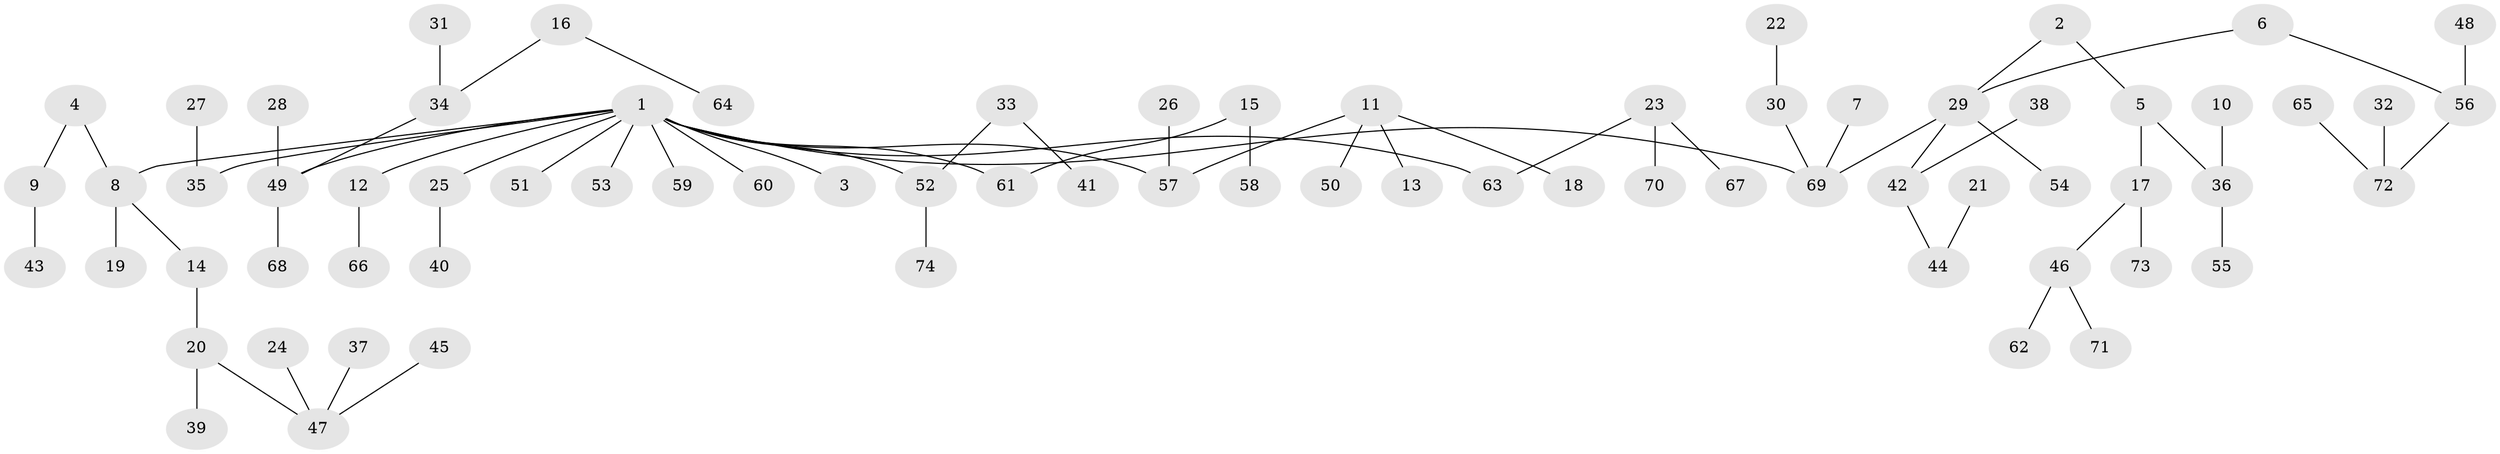 // original degree distribution, {7: 0.006756756756756757, 3: 0.12162162162162163, 9: 0.006756756756756757, 6: 0.013513513513513514, 2: 0.2702702702702703, 4: 0.06756756756756757, 5: 0.02702702702702703, 1: 0.4864864864864865}
// Generated by graph-tools (version 1.1) at 2025/26/03/09/25 03:26:33]
// undirected, 74 vertices, 73 edges
graph export_dot {
graph [start="1"]
  node [color=gray90,style=filled];
  1;
  2;
  3;
  4;
  5;
  6;
  7;
  8;
  9;
  10;
  11;
  12;
  13;
  14;
  15;
  16;
  17;
  18;
  19;
  20;
  21;
  22;
  23;
  24;
  25;
  26;
  27;
  28;
  29;
  30;
  31;
  32;
  33;
  34;
  35;
  36;
  37;
  38;
  39;
  40;
  41;
  42;
  43;
  44;
  45;
  46;
  47;
  48;
  49;
  50;
  51;
  52;
  53;
  54;
  55;
  56;
  57;
  58;
  59;
  60;
  61;
  62;
  63;
  64;
  65;
  66;
  67;
  68;
  69;
  70;
  71;
  72;
  73;
  74;
  1 -- 3 [weight=1.0];
  1 -- 8 [weight=1.0];
  1 -- 12 [weight=1.0];
  1 -- 25 [weight=1.0];
  1 -- 35 [weight=1.0];
  1 -- 49 [weight=1.0];
  1 -- 51 [weight=1.0];
  1 -- 52 [weight=1.0];
  1 -- 53 [weight=1.0];
  1 -- 57 [weight=1.0];
  1 -- 59 [weight=1.0];
  1 -- 60 [weight=1.0];
  1 -- 61 [weight=1.0];
  1 -- 63 [weight=1.0];
  1 -- 69 [weight=1.0];
  2 -- 5 [weight=1.0];
  2 -- 29 [weight=1.0];
  4 -- 8 [weight=1.0];
  4 -- 9 [weight=1.0];
  5 -- 17 [weight=1.0];
  5 -- 36 [weight=1.0];
  6 -- 29 [weight=1.0];
  6 -- 56 [weight=1.0];
  7 -- 69 [weight=1.0];
  8 -- 14 [weight=1.0];
  8 -- 19 [weight=1.0];
  9 -- 43 [weight=1.0];
  10 -- 36 [weight=1.0];
  11 -- 13 [weight=1.0];
  11 -- 18 [weight=1.0];
  11 -- 50 [weight=1.0];
  11 -- 57 [weight=1.0];
  12 -- 66 [weight=1.0];
  14 -- 20 [weight=1.0];
  15 -- 58 [weight=1.0];
  15 -- 61 [weight=1.0];
  16 -- 34 [weight=1.0];
  16 -- 64 [weight=1.0];
  17 -- 46 [weight=1.0];
  17 -- 73 [weight=1.0];
  20 -- 39 [weight=1.0];
  20 -- 47 [weight=1.0];
  21 -- 44 [weight=1.0];
  22 -- 30 [weight=1.0];
  23 -- 63 [weight=1.0];
  23 -- 67 [weight=1.0];
  23 -- 70 [weight=1.0];
  24 -- 47 [weight=1.0];
  25 -- 40 [weight=1.0];
  26 -- 57 [weight=1.0];
  27 -- 35 [weight=1.0];
  28 -- 49 [weight=1.0];
  29 -- 42 [weight=1.0];
  29 -- 54 [weight=1.0];
  29 -- 69 [weight=1.0];
  30 -- 69 [weight=1.0];
  31 -- 34 [weight=1.0];
  32 -- 72 [weight=1.0];
  33 -- 41 [weight=1.0];
  33 -- 52 [weight=1.0];
  34 -- 49 [weight=1.0];
  36 -- 55 [weight=1.0];
  37 -- 47 [weight=1.0];
  38 -- 42 [weight=1.0];
  42 -- 44 [weight=1.0];
  45 -- 47 [weight=1.0];
  46 -- 62 [weight=1.0];
  46 -- 71 [weight=1.0];
  48 -- 56 [weight=1.0];
  49 -- 68 [weight=1.0];
  52 -- 74 [weight=1.0];
  56 -- 72 [weight=1.0];
  65 -- 72 [weight=1.0];
}
